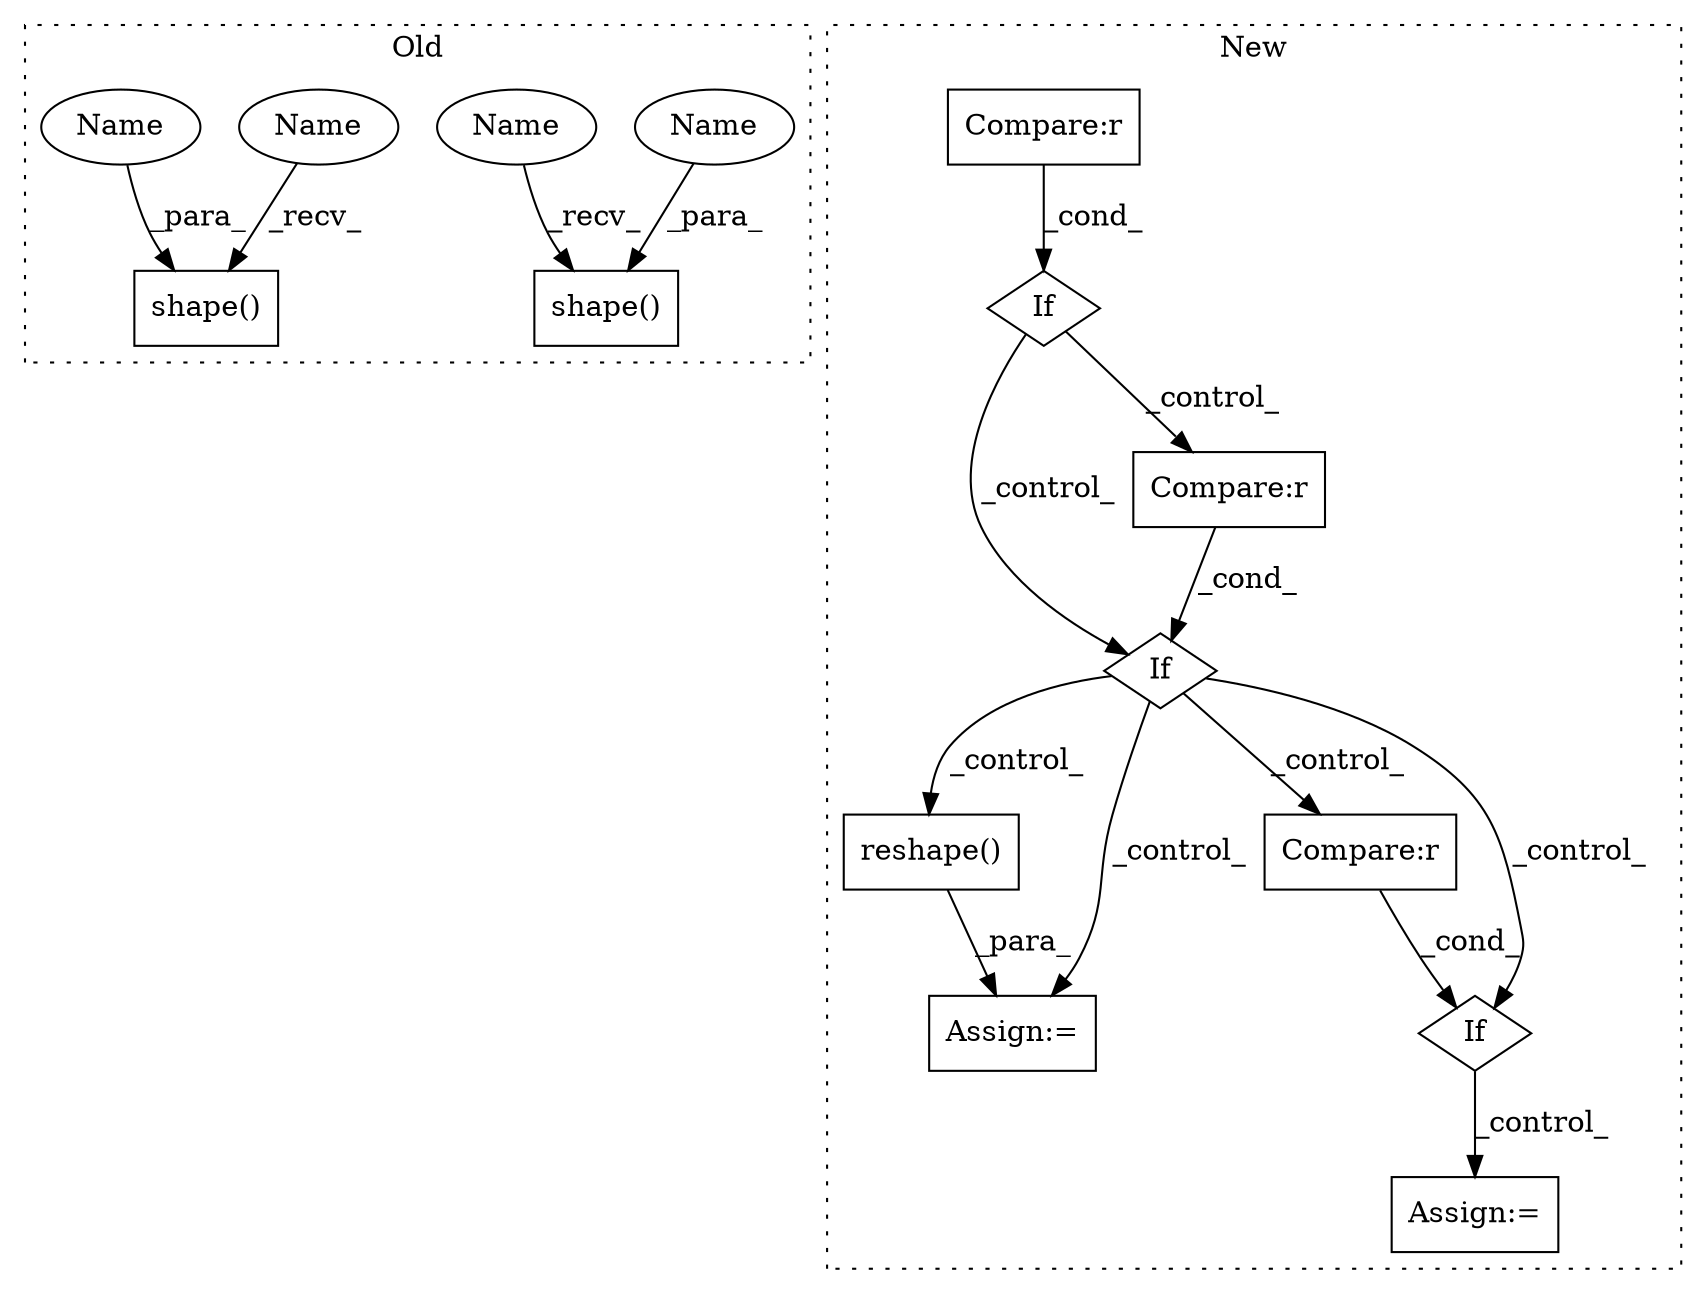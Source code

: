 digraph G {
subgraph cluster0 {
1 [label="shape()" a="75" s="7234,7245" l="9,1" shape="box"];
7 [label="shape()" a="75" s="7217,7228" l="9,1" shape="box"];
12 [label="Name" a="87" s="7226" l="2" shape="ellipse"];
13 [label="Name" a="87" s="7243" l="2" shape="ellipse"];
14 [label="Name" a="87" s="7217" l="2" shape="ellipse"];
15 [label="Name" a="87" s="7234" l="2" shape="ellipse"];
label = "Old";
style="dotted";
}
subgraph cluster1 {
2 [label="If" a="96" s="7196" l="3" shape="diamond"];
3 [label="Assign:=" a="68" s="9268" l="3" shape="box"];
4 [label="Compare:r" a="40" s="7199" l="18" shape="box"];
5 [label="reshape()" a="75" s="8637,8731" l="11,1" shape="box"];
6 [label="If" a="96" s="8190" l="0" shape="diamond"];
8 [label="Compare:r" a="40" s="8968" l="18" shape="box"];
9 [label="If" a="96" s="8968" l="0" shape="diamond"];
10 [label="Compare:r" a="40" s="8190" l="18" shape="box"];
11 [label="Assign:=" a="68" s="8912" l="5" shape="box"];
label = "New";
style="dotted";
}
2 -> 6 [label="_control_"];
2 -> 10 [label="_control_"];
4 -> 2 [label="_cond_"];
5 -> 11 [label="_para_"];
6 -> 11 [label="_control_"];
6 -> 5 [label="_control_"];
6 -> 8 [label="_control_"];
6 -> 9 [label="_control_"];
8 -> 9 [label="_cond_"];
9 -> 3 [label="_control_"];
10 -> 6 [label="_cond_"];
12 -> 7 [label="_para_"];
13 -> 1 [label="_para_"];
14 -> 7 [label="_recv_"];
15 -> 1 [label="_recv_"];
}